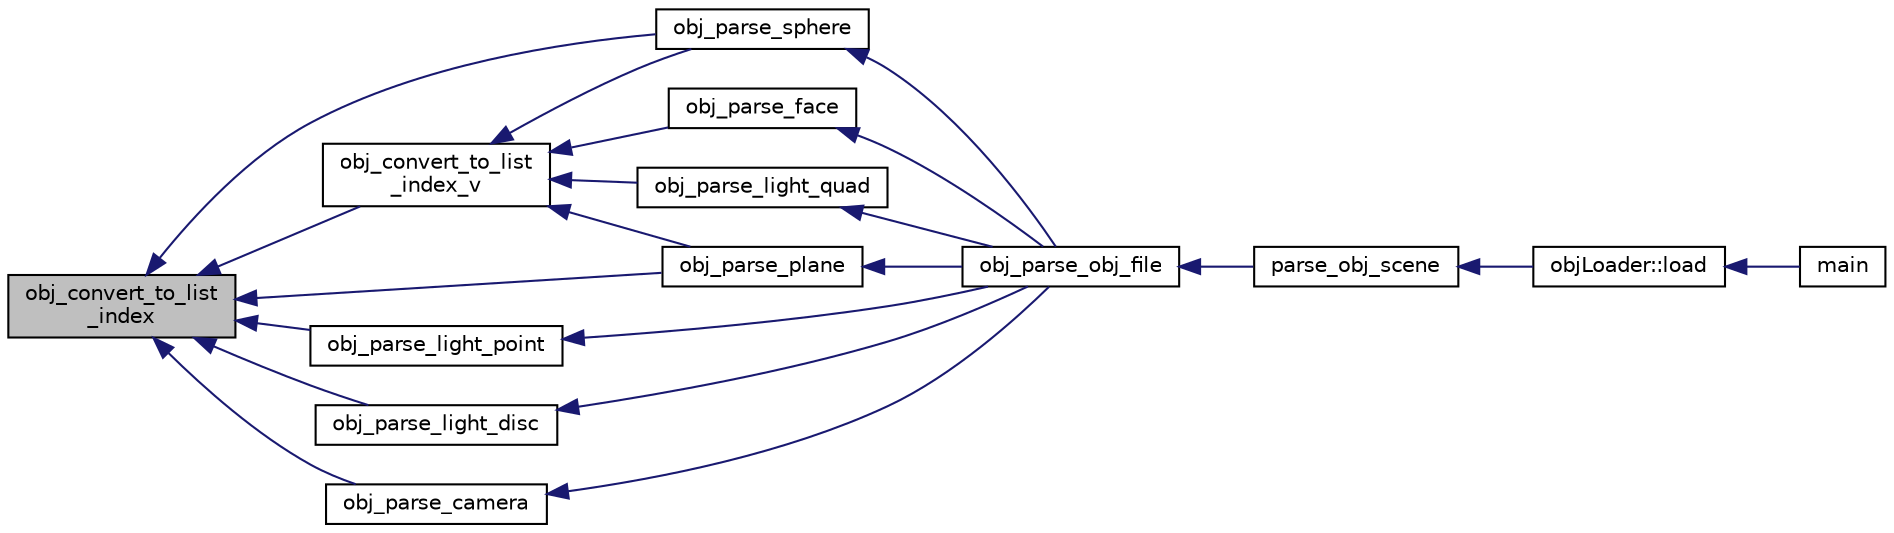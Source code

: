 digraph "obj_convert_to_list_index"
{
  edge [fontname="Helvetica",fontsize="10",labelfontname="Helvetica",labelfontsize="10"];
  node [fontname="Helvetica",fontsize="10",shape=record];
  rankdir="LR";
  Node1 [label="obj_convert_to_list\l_index",height=0.2,width=0.4,color="black", fillcolor="grey75", style="filled" fontcolor="black"];
  Node1 -> Node2 [dir="back",color="midnightblue",fontsize="10",style="solid",fontname="Helvetica"];
  Node2 [label="obj_convert_to_list\l_index_v",height=0.2,width=0.4,color="black", fillcolor="white", style="filled",URL="$obj__parser_8cpp.html#afaf1261b9271ddd207c27ec2a205b366"];
  Node2 -> Node3 [dir="back",color="midnightblue",fontsize="10",style="solid",fontname="Helvetica"];
  Node3 [label="obj_parse_face",height=0.2,width=0.4,color="black", fillcolor="white", style="filled",URL="$obj__parser_8cpp.html#ae66a2a73524902a148fe2d1deeb046f1"];
  Node3 -> Node4 [dir="back",color="midnightblue",fontsize="10",style="solid",fontname="Helvetica"];
  Node4 [label="obj_parse_obj_file",height=0.2,width=0.4,color="black", fillcolor="white", style="filled",URL="$obj__parser_8cpp.html#a8d8a0f7da63815420d8e6fa78bd820d5"];
  Node4 -> Node5 [dir="back",color="midnightblue",fontsize="10",style="solid",fontname="Helvetica"];
  Node5 [label="parse_obj_scene",height=0.2,width=0.4,color="black", fillcolor="white", style="filled",URL="$obj__parser_8h.html#afeb61f62eed9b215b2ce5f452df8efd6"];
  Node5 -> Node6 [dir="back",color="midnightblue",fontsize="10",style="solid",fontname="Helvetica"];
  Node6 [label="objLoader::load",height=0.2,width=0.4,color="black", fillcolor="white", style="filled",URL="$classobj_loader.html#a3dd8724f1e8a00e1e4345087ded8a877"];
  Node6 -> Node7 [dir="back",color="midnightblue",fontsize="10",style="solid",fontname="Helvetica"];
  Node7 [label="main",height=0.2,width=0.4,color="black", fillcolor="white", style="filled",URL="$obj_tester_8cpp.html#a3c04138a5bfe5d72780bb7e82a18e627"];
  Node2 -> Node8 [dir="back",color="midnightblue",fontsize="10",style="solid",fontname="Helvetica"];
  Node8 [label="obj_parse_sphere",height=0.2,width=0.4,color="black", fillcolor="white", style="filled",URL="$obj__parser_8cpp.html#af28c38aecd612a587a065f7c2ad44562"];
  Node8 -> Node4 [dir="back",color="midnightblue",fontsize="10",style="solid",fontname="Helvetica"];
  Node2 -> Node9 [dir="back",color="midnightblue",fontsize="10",style="solid",fontname="Helvetica"];
  Node9 [label="obj_parse_plane",height=0.2,width=0.4,color="black", fillcolor="white", style="filled",URL="$obj__parser_8cpp.html#a28fde9588e207bbff92d8464243d1430"];
  Node9 -> Node4 [dir="back",color="midnightblue",fontsize="10",style="solid",fontname="Helvetica"];
  Node2 -> Node10 [dir="back",color="midnightblue",fontsize="10",style="solid",fontname="Helvetica"];
  Node10 [label="obj_parse_light_quad",height=0.2,width=0.4,color="black", fillcolor="white", style="filled",URL="$obj__parser_8cpp.html#ab0b497c4672c66dee44ba5c1991fa2c7"];
  Node10 -> Node4 [dir="back",color="midnightblue",fontsize="10",style="solid",fontname="Helvetica"];
  Node1 -> Node8 [dir="back",color="midnightblue",fontsize="10",style="solid",fontname="Helvetica"];
  Node1 -> Node9 [dir="back",color="midnightblue",fontsize="10",style="solid",fontname="Helvetica"];
  Node1 -> Node11 [dir="back",color="midnightblue",fontsize="10",style="solid",fontname="Helvetica"];
  Node11 [label="obj_parse_light_point",height=0.2,width=0.4,color="black", fillcolor="white", style="filled",URL="$obj__parser_8cpp.html#a7a8db7dbbcf7959c1be3fddf758977aa"];
  Node11 -> Node4 [dir="back",color="midnightblue",fontsize="10",style="solid",fontname="Helvetica"];
  Node1 -> Node12 [dir="back",color="midnightblue",fontsize="10",style="solid",fontname="Helvetica"];
  Node12 [label="obj_parse_light_disc",height=0.2,width=0.4,color="black", fillcolor="white", style="filled",URL="$obj__parser_8cpp.html#aad43379fa9b437b730020be5c0b421f7"];
  Node12 -> Node4 [dir="back",color="midnightblue",fontsize="10",style="solid",fontname="Helvetica"];
  Node1 -> Node13 [dir="back",color="midnightblue",fontsize="10",style="solid",fontname="Helvetica"];
  Node13 [label="obj_parse_camera",height=0.2,width=0.4,color="black", fillcolor="white", style="filled",URL="$obj__parser_8cpp.html#a08b3f9e43bf4f8afc344f7912e4c05f6"];
  Node13 -> Node4 [dir="back",color="midnightblue",fontsize="10",style="solid",fontname="Helvetica"];
}
